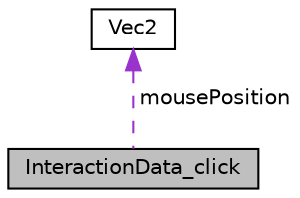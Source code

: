 digraph "InteractionData_click"
{
 // LATEX_PDF_SIZE
  edge [fontname="Helvetica",fontsize="10",labelfontname="Helvetica",labelfontsize="10"];
  node [fontname="Helvetica",fontsize="10",shape=record];
  Node1 [label="InteractionData_click",height=0.2,width=0.4,color="black", fillcolor="grey75", style="filled", fontcolor="black",tooltip=" "];
  Node2 -> Node1 [dir="back",color="darkorchid3",fontsize="10",style="dashed",label=" mousePosition" ];
  Node2 [label="Vec2",height=0.2,width=0.4,color="black", fillcolor="white", style="filled",URL="$struct_vec2.html",tooltip=" "];
}
